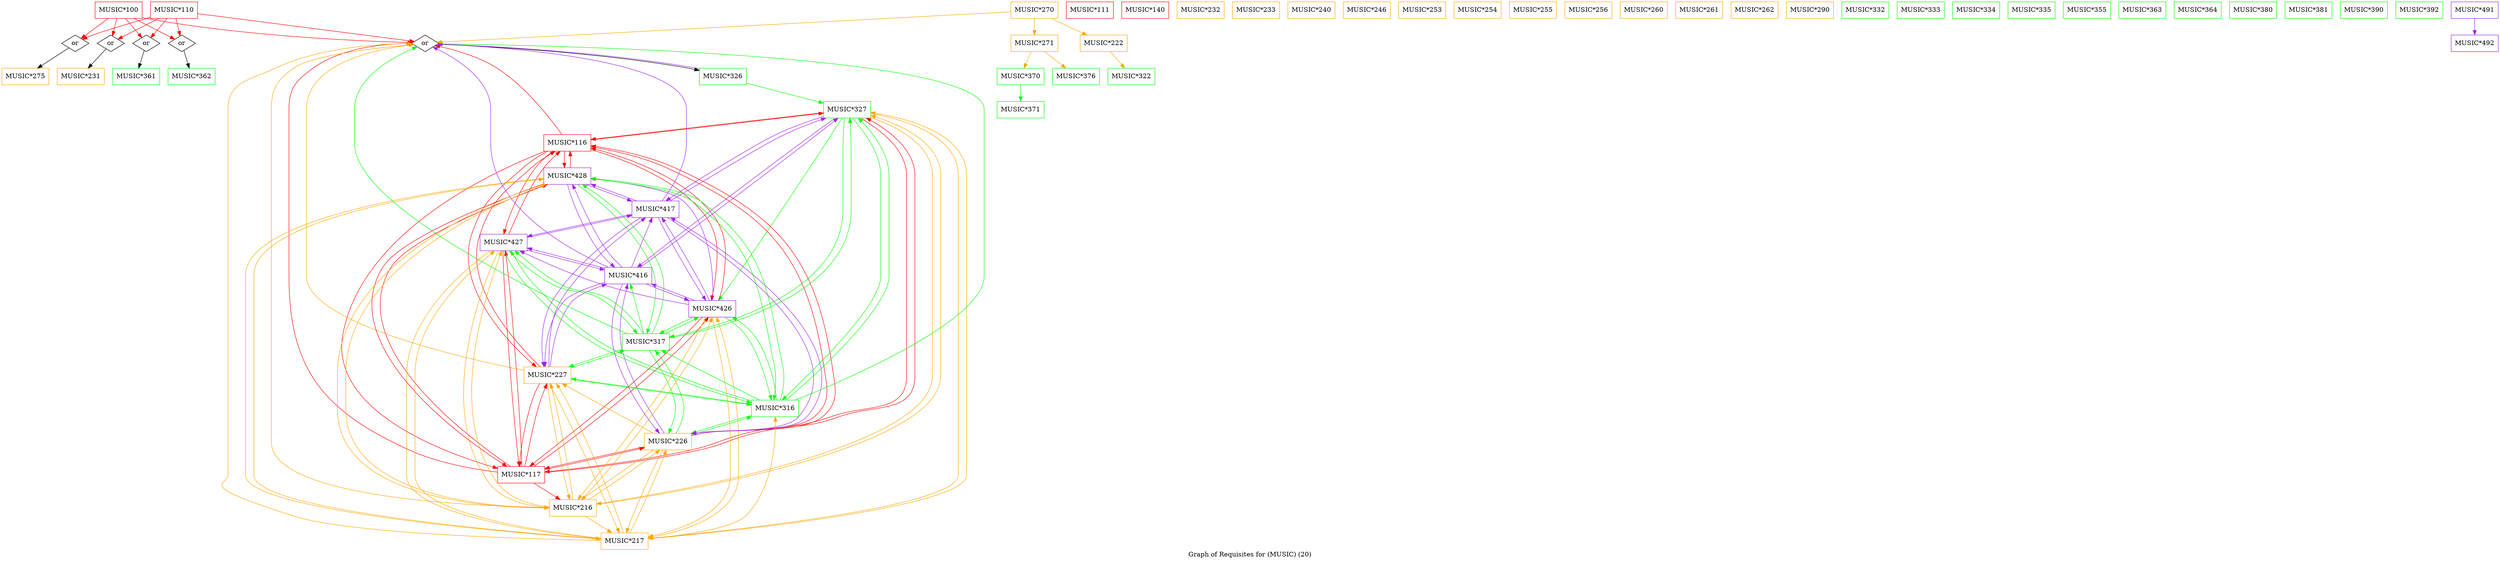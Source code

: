 strict digraph "" {
	graph [bb="0,0,5296,1211",
		label="Graph of Requisites for (MUSIC) (20)",
		lheight=0.21,
		lp="2648,11.5",
		lwidth=3.71
	];
	node [label="\N"];
	"MUSIC*100"	[color=red,
		height=0.5,
		pos="373,1193",
		shape=box,
		width=1.4167];
	or353	[height=0.5,
		label=or,
		pos="390,1121",
		shape=diamond,
		width=0.81703];
	"MUSIC*100" -> or353	[color=red,
		pos="e,386.31,1137.2 377.2,1174.7 379.23,1166.3 381.7,1156.2 383.93,1147"];
	or354	[height=0.5,
		label=or,
		pos="313,1121",
		shape=diamond,
		width=0.81703];
	"MUSIC*100" -> or354	[color=red,
		pos="e,322.61,1133.2 358.17,1174.7 349.41,1164.5 338.3,1151.5 329.29,1141"];
	or355	[height=0.5,
		label=or,
		pos="1318,1121",
		shape=diamond,
		width=0.81703];
	"MUSIC*100" -> or355	[color=red,
		pos="e,1292.9,1123.9 424.14,1188.2 594.34,1175.6 1139,1135.3 1282.9,1124.6"];
	or356	[height=0.5,
		label=or,
		pos="159,1121",
		shape=diamond,
		width=0.81703];
	"MUSIC*100" -> or356	[color=red,
		pos="e,174.77,1129.4 321.88,1177.2 278.85,1164.7 220.79,1147.4 198,1139 193.51,1137.3 188.8,1135.4 184.26,1133.5"];
	or357	[height=0.5,
		label=or,
		pos="236,1121",
		shape=diamond,
		width=0.81703];
	"MUSIC*100" -> or357	[color=red,
		pos="e,251.47,1129.9 339.49,1174.9 315.06,1162.4 282.52,1145.8 260.5,1134.5"];
	"MUSIC*231"	[color=orange,
		height=0.5,
		pos="411,1049",
		shape=box,
		width=1.4167];
	or353 -> "MUSIC*231"	[pos="e,405.84,1067.2 394.35,1105.5 396.83,1097.2 400.01,1086.6 402.93,1076.9"];
	"MUSIC*275"	[color=orange,
		height=0.5,
		pos="291,1049",
		shape=box,
		width=1.4167];
	or354 -> "MUSIC*275"	[pos="e,296.41,1067.2 308.44,1105.5 305.84,1097.2 302.51,1086.6 299.45,1076.9"];
	"MUSIC*326"	[color=green,
		height=0.5,
		pos="1357,1049",
		shape=box,
		width=1.4167];
	or355 -> "MUSIC*326"	[pos="e,1341.3,1067.5 1320.9,1104.5 1324.6,1096.2 1330.1,1085.7 1335.8,1076.2"];
	"MUSIC*361"	[color=green,
		height=0.5,
		pos="51,1049",
		shape=box,
		width=1.4167];
	or356 -> "MUSIC*361"	[pos="e,77.364,1067.1 145.32,1111.1 130.49,1101.5 106.23,1085.8 86.022,1072.7"];
	"MUSIC*362"	[color=green,
		height=0.5,
		pos="171,1049",
		shape=box,
		width=1.4167];
	or357 -> "MUSIC*362"	[pos="e,186.9,1067.1 225.84,1109.1 217.29,1099.9 204.74,1086.3 193.8,1074.6"];
	"MUSIC*326" -> or355	[color=purple,
		pos="e,1328.9,1109.4 1353.4,1067 1348.8,1077.2 1341.6,1090.3 1334.8,1100.8"];
	"MUSIC*327"	[color=green,
		height=0.5,
		pos="1631,977",
		shape=box,
		width=1.4167];
	"MUSIC*326" -> "MUSIC*327"	[color=green,
		pos="e,1579.6,991.14 1408.2,1034.9 1454,1023.2 1521.2,1006.1 1569.8,993.63"];
	"MUSIC*110"	[color=red,
		height=0.5,
		pos="253,1193",
		shape=box,
		width=1.4167];
	"MUSIC*110" -> or353	[color=red,
		pos="e,374.53,1129.9 286.51,1174.9 310.94,1162.4 343.48,1145.8 365.5,1134.5"];
	"MUSIC*110" -> or354	[color=red,
		pos="e,303.39,1133.2 267.83,1174.7 276.59,1164.5 287.7,1151.5 296.71,1141"];
	"MUSIC*110" -> or355	[color=red,
		pos="e,1291.2,1122.6 304.22,1176.7 307.17,1176 310.12,1175.5 313,1175 504.87,1143.2 1123.1,1126.6 1281,1122.8"];
	"MUSIC*110" -> or356	[color=red,
		pos="e,171.6,1131.4 229.76,1174.7 214.4,1163.3 194.45,1148.4 179.64,1137.4"];
	"MUSIC*110" -> or357	[color=red,
		pos="e,239.69,1137.2 248.8,1174.7 246.77,1166.3 244.3,1156.2 242.07,1147"];
	"MUSIC*111"	[color=red,
		height=0.5,
		pos="2245,1193",
		shape=box,
		width=1.4167];
	"MUSIC*116"	[color=red,
		height=0.5,
		pos="1278,905",
		shape=box,
		width=1.4167];
	"MUSIC*116" -> or355	[color=red,
		pos="e,1311.7,1106.8 1278.6,923.18 1279.9,952.92 1284,1015.7 1297,1067 1299.6,1077.3 1303.7,1088.3 1307.6,1097.5"];
	"MUSIC*117"	[color=red,
		height=0.5,
		pos="1092,185",
		shape=box,
		width=1.4167];
	"MUSIC*116" -> "MUSIC*117"	[color=red,
		pos="e,1041.6,203.1 1226.8,900.19 1097.2,889.5 761.2,854.93 684,779 613.29,709.46 640.55,661.38 628,563 609.3,416.38 729.81,403.62 845,\
311 891.12,273.92 904.31,265.94 957,239 980.84,226.81 1008.2,215.6 1032,206.66"];
	"MUSIC*226"	[color=orange,
		height=0.5,
		pos="1466,257",
		shape=box,
		width=1.4167];
	"MUSIC*116" -> "MUSIC*226"	[color=red,
		pos="e,1435.9,275.15 1227,903.19 1137,898.97 960,876.39 960,762 960,762 960,762 960,688 960,656.23 1365.6,331.33 1390,311 1401.9,301.05 \
1415.3,290.36 1427.6,281.21"];
	"MUSIC*227"	[color=orange,
		height=0.5,
		pos="1760,401",
		shape=box,
		width=1.4167];
	"MUSIC*116" -> "MUSIC*227"	[color=red,
		pos="e,1786.1,419.18 1329.5,901.89 1459.3,893.37 1798.6,850.49 1927,635 1976,552.81 1857.1,465.18 1794.8,424.79"];
	"MUSIC*116" -> "MUSIC*327"	[color=red,
		pos="e,1579.8,964.83 1329,915.18 1392.7,927.33 1501.4,948.84 1569.6,962.75"];
	"MUSIC*426"	[color=purple,
		height=0.5,
		pos="1505,545",
		shape=box,
		width=1.4167];
	"MUSIC*116" -> "MUSIC*426"	[color=red,
		pos="e,1481.3,563.16 1294.6,886.95 1305.7,877.53 1319.6,864.93 1329,851 1376.6,780.66 1351.2,744.88 1393,671 1414.9,632.42 1448.9,593.94 \
1473.9,570.08"];
	"MUSIC*427"	[color=purple,
		height=0.5,
		pos="1187,689",
		shape=box,
		width=1.4167];
	"MUSIC*116" -> "MUSIC*427"	[color=red,
		pos="e,1181.5,707.22 1243.5,886.82 1230.5,877.62 1217.1,865.24 1209,851 1184.8,808.62 1179.1,750.79 1180.7,717.22"];
	"MUSIC*428"	[color=purple,
		height=0.5,
		pos="1278,833",
		shape=box,
		width=1.4167];
	"MUSIC*116" -> "MUSIC*428"	[color=red,
		pos="e,1272.1,851.1 1272.1,886.7 1271.3,878.98 1271.1,869.71 1271.4,861.11"];
	"MUSIC*117" -> or355	[color=red,
		pos="e,1293.4,1118 1040.7,194.28 998.61,202.26 938.18,216.48 889,239 688.38,330.85 566,395.36 566,616 566,978 566,978 566,978 566,1052 \
1135,1104.7 1283.1,1117.2"];
	"MUSIC*117" -> "MUSIC*226"	[color=red,
		pos="e,1415,245.52 1143.3,194.72 1211.6,207.03 1332.1,229.55 1405,243.6"];
	"MUSIC*117" -> "MUSIC*227"	[color=red,
		pos="e,1752.5,382.93 1143.1,186.53 1227,188.58 1397.8,197.87 1535,239 1603.9,259.66 1621.6,269.01 1680,311 1705.8,329.55 1731,355.76 \
1746.3,374.93"];
	"MUSIC*117" -> "MUSIC*327"	[color=red,
		pos="e,1579.7,974.6 1074,203.07 974.5,292.14 508.41,707.57 749,923 779.69,950.48 1374.4,968.88 1569.6,974.32"];
	"MUSIC*117" -> "MUSIC*426"	[color=red,
		pos="e,1453.8,528.1 1104.4,203.15 1136.1,254.85 1222.6,410.56 1340,491 1349.2,497.29 1400.9,512.7 1444.1,525.29"];
	"MUSIC*117" -> "MUSIC*427"	[color=red,
		pos="e,1181.4,670.92 1097.7,203.05 1101,229.71 1101,282.89 1101,328 1101,402 1101,402 1101,402 1101,502.1 1154.1,612.32 1177.1,661.62"];
	"MUSIC*117" -> "MUSIC*428"	[color=red,
		pos="e,1254.7,814.93 1086.2,203.07 1073,228.91 1045,280.03 1045,328 1045,402 1045,402 1045,402 1045,543.46 1057.9,589.03 1136,707 1164.9,\
750.71 1213.7,787.07 1246,809.1"];
	"MUSIC*216"	[color=orange,
		height=0.5,
		pos="1092,113",
		shape=box,
		width=1.4167];
	"MUSIC*117" -> "MUSIC*216"	[color=red,
		pos="e,1092,131.1 1092,166.7 1092,158.98 1092,149.71 1092,141.11"];
	"MUSIC*226" -> "MUSIC*116"	[color=red,
		pos="e,1226.9,902.59 1451.6,275.15 1439.6,285.39 1422.7,298.75 1408,311 1383.6,331.33 978,656.23 978,688 978,762 978,762 978,762 978,\
867.63 1128.9,894.97 1216.8,901.86"];
	"MUSIC*226" -> "MUSIC*117"	[color=red,
		pos="e,1143.1,196.49 1414.7,247.28 1346.4,234.97 1225.9,212.46 1153,198.41"];
	"MUSIC*226" -> "MUSIC*227"	[color=orange,
		pos="e,1733.8,382.91 1517.1,269.44 1551.1,278.19 1596.1,292 1633,311 1656.7,323.21 1659.3,331.57 1681,347 1695.4,357.21 1711.5,368.13 \
1725.4,377.39"];
	"MUSIC*226" -> "MUSIC*216"	[color=orange,
		pos="e,1143.3,121.04 1438.9,238.93 1410.7,218.78 1365.2,185.65 1321,167 1266.5,144 1200.6,130.32 1153.4,122.63"];
	"MUSIC*217"	[color=orange,
		height=0.5,
		pos="1572,41",
		shape=box,
		width=1.4167];
	"MUSIC*226" -> "MUSIC*217"	[color=orange,
		pos="e,1559.6,59.232 1470.6,238.85 1485.6,201.44 1529.5,112.32 1554.5,67.98"];
	"MUSIC*316"	[color=green,
		height=0.5,
		pos="1466,329",
		shape=box,
		width=1.4167];
	"MUSIC*226" -> "MUSIC*316"	[color=green,
		pos="e,1471.9,310.7 1471.9,275.1 1472.7,282.79 1472.9,292.05 1472.6,300.67"];
	"MUSIC*317"	[color=green,
		height=0.5,
		pos="1672,473",
		shape=box,
		width=1.4167];
	"MUSIC*226" -> "MUSIC*317"	[color=green,
		pos="e,1671,454.74 1517.1,271.69 1540.3,280.33 1566.6,293.26 1586,311 1627.6,349.14 1656.6,409.81 1668,444.77"];
	"MUSIC*416"	[color=purple,
		height=0.5,
		pos="1675,617",
		shape=box,
		width=1.4167];
	"MUSIC*226" -> "MUSIC*416"	[color=purple,
		pos="e,1672.1,598.67 1497.4,275 1510.4,284.59 1524.7,297.35 1535,311 1588.4,381.77 1581.9,411.41 1621,491 1637.7,525.09 1657.5,564.13 \
1668.3,589.38"];
	"MUSIC*417"	[color=purple,
		height=0.5,
		pos="1519,761",
		shape=box,
		width=1.4167];
	"MUSIC*226" -> "MUSIC*417"	[color=purple,
		pos="e,1516.5,742.96 1445.9,275.03 1434.6,284.04 1421.6,296.3 1415,311 1408.4,325.59 1413.6,331.06 1415,347 1423.7,444.16 1428.1,468.96 \
1454,563 1471.2,625.46 1500.1,695.91 1513.2,733.32"];
	"MUSIC*227" -> or355	[color=orange,
		pos="e,1346.7,1120.4 1811.2,407.46 1885.9,418.57 2016,451.25 2016,544 2016,978 2016,978 2016,978 2016,1113.6 1504,1121.1 1357,1120.4"];
	"MUSIC*227" -> "MUSIC*116"	[color=red,
		pos="e,1329,902.43 1795.5,419.04 1862.7,456.31 1996.4,548.66 1945,635 1816.8,850.14 1478.4,893.23 1339.1,901.85"];
	"MUSIC*227" -> "MUSIC*117"	[color=red,
		pos="e,1143.2,186.86 1739.5,382.93 1720.5,363.68 1691.6,332.3 1662,311 1603.6,269.01 1585.9,259.66 1517,239 1391.2,201.29 1237.2,190.34 \
1153.3,187.21"];
	"MUSIC*227" -> "MUSIC*216"	[color=orange,
		pos="e,1143.2,120.88 1748.1,382.89 1738.8,363.59 1725.7,332.17 1706,311 1663.6,265.46 1642.4,265.23 1586,239 1438.8,170.53 1249.2,136.48 \
1153.3,122.35"];
	"MUSIC*227" -> "MUSIC*217"	[color=orange,
		pos="e,1623.1,49.776 1765.8,382.93 1779,357.09 1807,305.97 1807,258 1807,258 1807,258 1807,184 1807,102.02 1702.8,66.544 1633.1,51.804"];
	"MUSIC*227" -> "MUSIC*316"	[color=green,
		pos="e,1517.2,343.5 1709,389.06 1658.4,377.48 1580.9,359.08 1527,345.9"];
	"MUSIC*227" -> "MUSIC*317"	[color=green,
		pos="e,1699.7,454.7 1744.4,419.1 1734.2,427.97 1720.6,438.94 1707.8,448.59"];
	"MUSIC*227" -> "MUSIC*416"	[color=purple,
		pos="e,1689.6,598.9 1762,419.28 1759.1,437.37 1750.4,466.5 1741,491 1727.6,525.95 1709.2,565.03 1694.9,590.04"];
	"MUSIC*227" -> "MUSIC*417"	[color=purple,
		pos="e,1570,746.75 1767.9,419.16 1779.5,460.57 1791.7,567.58 1744,635 1704.5,690.77 1631.7,725.26 1579.5,743.53"];
	"MUSIC*327" -> "MUSIC*116"	[color=red,
		pos="e,1329.1,917.15 1579.7,966.78 1516,954.61 1407.4,933.12 1339.3,919.23"];
	"MUSIC*327" -> "MUSIC*117"	[color=red,
		pos="e,1068.6,203.07 1579.8,974.79 1393.6,970.01 762.64,951.33 731,923 495.82,712.41 935.92,310.7 1060.6,209.56"];
	"MUSIC*327" -> "MUSIC*426"	[color=green,
		pos="e,1496.9,563.2 1579.8,965.79 1516.2,949.79 1416,912.17 1416,834 1416,834 1416,834 1416,760 1416,740.26 1468.3,624.98 1492.7,572.28"];
	"MUSIC*327" -> "MUSIC*216"	[color=orange,
		pos="e,1060.7,131.13 1579.8,973.27 1392.1,962.29 754,917.79 754,834 754,834 754,834 754,688 754,557.7 942.91,269.78 1023,167 1031.4,156.25 \
1042.1,145.97 1052.7,137.36"];
	"MUSIC*327" -> "MUSIC*217"	[color=orange,
		pos="e,1623.1,44.628 1682.2,970.54 1735.6,963.95 1820.7,950.17 1890,923 2022.6,871.04 2110,832.42 2110,690 2110,690 2110,690 2110,184 \
2110,85.65 1774.5,54.254 1633.3,45.262"];
	"MUSIC*327" -> "MUSIC*316"	[color=green,
		pos="e,1517.2,331.43 1682.2,966.13 1794.9,941.97 2054,868.32 2054,690 2054,690 2054,690 2054,472 2054,363.75 1677.8,337.88 1527.2,331.82"];
	"MUSIC*327" -> "MUSIC*317"	[color=green,
		pos="e,1697.2,491.05 1637.1,958.68 1643.6,948.7 1652.7,935.66 1659,923 1718.8,802.53 1731.1,767.87 1752,635 1759.5,587.07 1762.6,567.57 \
1736,527 1728.2,515.1 1716.7,504.98 1705.6,496.86"];
	"MUSIC*327" -> "MUSIC*416"	[color=purple,
		pos="e,1668.3,635.1 1629.9,958.78 1633.5,916.24 1654.1,802.72 1663,707 1664.9,686.35 1665.6,662.9 1667.2,645.26"];
	"MUSIC*327" -> "MUSIC*417"	[color=purple,
		pos="e,1524.1,779.23 1618.1,958.85 1595.1,921.6 1548.5,833.07 1528.3,788.54"];
	"MUSIC*426" -> "MUSIC*116"	[color=red,
		pos="e,1310.7,886.95 1493.7,563.16 1474,585.98 1435.1,628.43 1411,671 1369.2,744.88 1394.6,780.66 1347,851 1339.5,862.1 1329.1,872.36 \
1318.6,880.83"];
	"MUSIC*426" -> "MUSIC*117"	[color=red,
		pos="e,1096.6,203.15 1454,531.94 1403.6,518.74 1332.9,498.45 1322,491 1211.1,414.96 1127.6,271.66 1100.7,212.54"];
	"MUSIC*426" -> "MUSIC*427"	[color=purple,
		pos="e,1221.9,670.9 1462.1,563.01 1436.9,573.15 1404.5,586.46 1376,599 1326,621.04 1269.3,647.98 1231.2,666.41"];
	"MUSIC*426" -> "MUSIC*428"	[color=purple,
		pos="e,1284.4,814.83 1470.2,563.2 1452.6,572.66 1431.3,585.25 1414,599 1379.5,626.36 1370.1,634.14 1346,671 1330.9,694.14 1302.9,765.86 \
1287.9,805.31"];
	"MUSIC*426" -> "MUSIC*216"	[color=orange,
		pos="e,1104.6,131.2 1486.2,526.93 1433.4,472.69 1280,300.07 1143,167 1133,157.32 1121.7,147.11 1112.1,138.27"];
	"MUSIC*426" -> "MUSIC*217"	[color=orange,
		pos="e,1623,50.055 1556.3,538.78 1675.4,525.72 1960,486.45 1960,402 1960,402 1960,402 1960,184 1960,114.61 1742.3,70.12 1633,51.704"];
	"MUSIC*426" -> "MUSIC*316"	[color=green,
		pos="e,1467.2,347.18 1499.6,526.77 1495.7,496.98 1493.3,434.11 1480,383 1477.7,374.17 1474.1,364.92 1470.9,356.66"];
	"MUSIC*426" -> "MUSIC*317"	[color=green,
		pos="e,1625.4,491.07 1540,526.88 1562,517.22 1590.8,505.09 1616,494.88"];
	"MUSIC*426" -> "MUSIC*416"	[color=purple,
		pos="e,1639.3,598.88 1552.3,563.07 1576.7,572.67 1606.1,584.74 1630.1,594.93"];
	"MUSIC*426" -> "MUSIC*417"	[color=purple,
		pos="e,1530.1,742.74 1535.2,563.13 1546.4,572.48 1557.5,585 1563,599 1572.5,623.25 1550.8,694.44 1534.2,733.54"];
	"MUSIC*427" -> "MUSIC*116"	[color=red,
		pos="e,1259.7,886.82 1192.1,707.22 1196.1,738.1 1200.2,804.03 1227,851 1233.3,862.02 1242.7,871.91 1251.8,880.09"];
	"MUSIC*427" -> "MUSIC*117"	[color=red,
		pos="e,1086.3,203.05 1172.6,670.92 1143.6,627.55 1083,509 1083,402 1083,402 1083,402 1083,328 1083,288 1083,241.65 1085.3,213.08"];
	"MUSIC*427" -> "MUSIC*216"	[color=orange,
		pos="e,1058.2,131.2 1160.8,670.8 1150.1,660.97 1138.4,648.03 1130,635 1054.1,517.69 1032.6,483.75 1004,347 987.53,268.26 980.77,235.47 \
1023,167 1029.9,155.89 1039.7,145.8 1050,137.48"];
	"MUSIC*427" -> "MUSIC*217"	[color=orange,
		pos="e,1520.6,43.67 1149.3,670.83 1133.9,661.47 1116.8,648.95 1104,635 1078.8,607.57 1078.2,596.09 1061,563 964.95,377.73 861.53,227.2 \
1023,95 1059.8,64.866 1374.7,49.29 1510.4,44.058"];
	"MUSIC*427" -> "MUSIC*316"	[color=green,
		pos="e,1442.4,347.03 1190.2,670.78 1202,640.47 1236.3,576.12 1273,527 1323.6,459.37 1394.3,389.19 1434.8,353.67"];
	"MUSIC*427" -> "MUSIC*317"	[color=green,
		pos="e,1621,481.42 1198.3,670.75 1216.3,651.63 1251.2,620.62 1285,599 1347.6,558.92 1365.8,551.6 1436,527 1493.8,506.75 1562.5,491.93 \
1610.9,483.19"];
	"MUSIC*427" -> "MUSIC*416"	[color=purple,
		pos="e,1623.7,624.76 1238,680.04 1328.5,666.63 1516.4,639.67 1613.7,626.14"];
	"MUSIC*427" -> "MUSIC*417"	[color=purple,
		pos="e,1467.9,748.13 1238.3,699.78 1297.6,711.81 1395,732.3 1458.1,745.99"];
	"MUSIC*428" -> "MUSIC*116"	[color=red,
		pos="e,1283.9,886.7 1283.9,851.1 1284.7,858.79 1284.9,868.05 1284.6,876.67"];
	"MUSIC*428" -> "MUSIC*117"	[color=red,
		pos="e,1074.6,203.07 1241.8,814.93 1205.1,793.84 1149.6,754.82 1118,707 1039.9,589.03 1027,543.46 1027,402 1027,402 1027,402 1027,328 \
1027,284.72 1049.8,238.87 1068.6,211.34"];
	"MUSIC*428" -> "MUSIC*216"	[color=orange,
		pos="e,1051.4,131.12 1226.9,818.98 1200.5,810.12 1168.8,796.76 1144,779 969.42,654.09 898.6,619.53 822,419 773.31,291.54 951.74,180.65 \
1042.4,135.53"];
	"MUSIC*428" -> "MUSIC*217"	[color=orange,
		pos="e,1520.5,41.956 1226.8,830.35 1085,824.29 698,797.64 698,690 698,690 698,690 698,616 698,352.28 745.9,212.51 982,95 1072.9,49.742 \
1378,42.868 1510.2,42.013"];
	"MUSIC*428" -> "MUSIC*316"	[color=green,
		pos="e,1453.7,347.25 1274.5,814.78 1275.7,796.73 1281.8,767.63 1289,743 1333,592.09 1412.9,420.72 1448.6,356.31"];
	"MUSIC*428" -> "MUSIC*317"	[color=green,
		pos="e,1681.8,491.23 1329.1,828.24 1410.4,821.82 1564.5,806.66 1612,779 1682.5,737.93 1699.2,712.1 1726,635 1742.9,586.54 1709.1,531.02 \
1687.5,499.47"];
	"MUSIC*428" -> "MUSIC*416"	[color=purple,
		pos="e,1665,635.19 1329.2,827.59 1402.2,820.79 1531.3,805.66 1570,779 1617.6,746.15 1645.4,681.28 1660.9,644.71"];
	"MUSIC*428" -> "MUSIC*417"	[color=purple,
		pos="e,1467.7,775.31 1329.3,815.41 1366.9,804.12 1418.1,789.25 1457.9,778.07"];
	"MUSIC*216" -> or355	[color=orange,
		pos="e,1291,1119.5 1040.7,127.66 1009.6,136.86 969.57,150.34 936,167 694.47,286.86 528,346.36 528,616 528,978 528,978 528,978 528,1053.2 \
600.53,1043.5 672,1067 786.4,1104.6 1161.1,1116.4 1280.8,1119.2"];
	"MUSIC*216" -> "MUSIC*226"	[color=orange,
		pos="e,1451.6,238.93 1143,119.04 1194.4,125.68 1274.6,139.85 1339,167 1378.7,183.76 1419.4,212.2 1443.9,232.42"];
	"MUSIC*216" -> "MUSIC*227"	[color=orange,
		pos="e,1761.1,382.89 1143.1,119.44 1237.9,131.47 1445.5,165.28 1604,239 1660.4,265.23 1681.6,265.46 1724,311 1740.6,328.86 1752.6,354.03 \
1758.5,373.04"];
	"MUSIC*216" -> "MUSIC*327"	[color=orange,
		pos="e,1579.9,972.86 1076.8,131.13 1065.8,140.75 1051.5,153.52 1041,167 960.91,269.78 772,557.7 772,688 772,834 772,834 772,834 772,915.34 \
1373.2,959.64 1569.7,972.22"];
	"MUSIC*216" -> "MUSIC*426"	[color=orange,
		pos="e,1493.9,526.93 1120.3,131.2 1133.2,141.35 1148.2,154.6 1161,167 1291.8,294.1 1437.6,457.26 1487.5,518.92"];
	"MUSIC*216" -> "MUSIC*427"	[color=orange,
		pos="e,1176.5,670.57 1074.4,131.2 1063.3,140.48 1049.7,152.92 1041,167 998.77,235.47 1005.5,268.26 1022,347 1050.6,483.75 1072.1,517.69 \
1148,635 1154.3,644.79 1162.5,654.54 1169.8,662.95"];
	"MUSIC*216" -> "MUSIC*428"	[color=orange,
		pos="e,1231.9,814.9 1060.5,131.12 982.26,173.06 789.64,287.16 840,419 916.6,619.53 987.42,654.09 1162,779 1180.4,792.14 1202.5,802.87 \
1222.5,811.15"];
	"MUSIC*216" -> "MUSIC*217"	[color=orange,
		pos="e,1520.6,49.49 1143.4,104.51 1232.4,91.526 1415,64.903 1510.5,50.962"];
	"MUSIC*217" -> or355	[color=orange,
		pos="e,1290.6,1119.5 1520.9,43.255 1306.4,49.184 490,78.673 490,184 490,978 490,978 490,978 490,1025.5 507.98,1043.1 549,1067 612.61,\
1104 1134.8,1116.6 1280.4,1119.3"];
	"MUSIC*217" -> "MUSIC*226"	[color=orange,
		pos="e,1478.4,238.85 1567.3,59.232 1552.4,96.716 1508.4,185.84 1483.4,230.12"];
	"MUSIC*217" -> "MUSIC*227"	[color=orange,
		pos="e,1777.4,382.93 1623.2,47.738 1697.2,59.457 1825,93.204 1825,184 1825,258 1825,258 1825,258 1825,301.28 1802.2,347.13 1783.4,374.66"];
	"MUSIC*217" -> "MUSIC*327"	[color=orange,
		pos="e,1682.1,972.06 1623.2,44.154 1760.8,51.495 2128,81.104 2128,184 2128,690 2128,690 2128,690 2128,832.42 2040.6,871.04 1908,923 1837.1,\
950.79 1749.7,964.57 1692.1,970.98"];
	"MUSIC*217" -> "MUSIC*426"	[color=orange,
		pos="e,1556.4,539.71 1623.3,48.6 1732.7,64.738 1978,110.34 1978,184 1978,402 1978,402 1978,402 1978,486.28 1694.6,525.56 1566.4,538.7"];
	"MUSIC*217" -> "MUSIC*427"	[color=orange,
		pos="e,1165.5,670.83 1521,43.999 1395.1,49.172 1077.9,64.753 1041,95 879.53,227.2 982.95,377.73 1079,563 1096.2,596.09 1096.8,607.57 \
1122,635 1132.3,646.23 1145.4,656.53 1157.2,665"];
	"MUSIC*217" -> "MUSIC*428"	[color=orange,
		pos="e,1227,829.98 1520.8,42.004 1398.1,42.822 1091.2,49.588 1000,95 763.9,212.51 716,352.28 716,616 716,690 716,690 716,690 716,793.12 \
1071.2,821.91 1216.9,829.47"];
	"MUSIC*217" -> "MUSIC*316"	[color=orange,
		pos="e,1491.9,310.9 1572.4,59.19 1572.7,99.784 1568.8,203.54 1526,275 1519.4,286.09 1509.6,296.11 1499.9,304.38"];
	"MUSIC*316" -> or355	[color=green,
		pos="e,1302.3,1112.6 1415,342.65 1300.3,374.38 1026.1,469.61 946,671 863.73,877.92 1197.5,1060.7 1293.1,1108.1"];
	"MUSIC*316" -> "MUSIC*226"	[color=green,
		pos="e,1460.1,275.1 1460.1,310.7 1459.3,302.98 1459.1,293.71 1459.4,285.11"];
	"MUSIC*316" -> "MUSIC*227"	[color=green,
		pos="e,1708.8,386.5 1517.4,341.04 1568.1,352.63 1645.3,370.97 1699,384.11"];
	"MUSIC*316" -> "MUSIC*327"	[color=green,
		pos="e,1682.1,968.02 1517.3,331.15 1663.5,335.85 2072,359.2 2072,472 2072,690 2072,690 2072,690 2072,868.26 1813.1,941.92 1692,966.1"];
	"MUSIC*316" -> "MUSIC*426"	[color=green,
		pos="e,1510.5,526.77 1483,347.18 1489,357.32 1494.8,370.57 1498,383 1509.9,428.92 1513.1,484.33 1511.3,516.72"];
	"MUSIC*316" -> "MUSIC*427"	[color=green,
		pos="e,1200.9,670.78 1452.8,347.03 1421.8,379.82 1345,454.86 1291,527 1257.4,571.9 1225.9,629.52 1206.2,662.24"];
	"MUSIC*316" -> "MUSIC*428"	[color=green,
		pos="e,1287.9,814.78 1461.3,347.25 1439.2,403.07 1353.3,584.35 1307,743 1301,763.59 1295.7,787.3 1290.8,805.07"];
	"MUSIC*316" -> "MUSIC*317"	[color=green,
		pos="e,1647.8,454.79 1491.7,347.05 1507.2,357.38 1527.3,370.86 1545,383 1577.3,405.16 1613.9,430.89 1639.5,448.97"];
	"MUSIC*317" -> or355	[color=green,
		pos="e,1344.8,1119.2 1722,491.01 1794.9,519.37 1922,583.73 1922,688 1922,978 1922,978 1922,978 1922,1038.8 1873.9,1042.9 1818,1067 1734.5,\
1103 1455.7,1115.5 1354.8,1118.9"];
	"MUSIC*317" -> "MUSIC*226"	[color=green,
		pos="e,1509,275.04 1660.6,454.74 1644.4,422.61 1613.9,353.09 1568,311 1553.7,297.86 1535.5,287.35 1518.4,279.28"];
	"MUSIC*317" -> "MUSIC*227"	[color=green,
		pos="e,1732.6,419.1 1687.8,454.7 1698.1,445.8 1711.7,434.82 1724.4,425.2"];
	"MUSIC*317" -> "MUSIC*327"	[color=green,
		pos="e,1653,958.68 1713.6,491.05 1728.7,499.93 1744.2,512.07 1754,527 1780.6,567.57 1777.5,587.07 1770,635 1749.1,767.87 1736.8,802.53 \
1677,923 1672.3,932.5 1666,942.21 1659.5,950.67"];
	"MUSIC*317" -> "MUSIC*426"	[color=green,
		pos="e,1551.7,526.88 1637.2,491.07 1615.2,500.71 1586.3,512.85 1561.2,523.06"];
	"MUSIC*317" -> "MUSIC*427"	[color=green,
		pos="e,1211.4,670.75 1621,484.03 1576.2,492.87 1510,507.39 1454,527 1383.8,551.6 1365.6,558.92 1303,599 1272.9,618.26 1241.9,644.96 1219.3,\
664.08"];
	"MUSIC*317" -> "MUSIC*428"	[color=green,
		pos="e,1329.1,829.06 1692.8,491.23 1720.3,520.52 1762.4,581.99 1744,635 1717.2,712.1 1700.5,737.93 1630,779 1582.2,806.81 1426.7,821.98 \
1339.2,828.35"];
	"MUSIC*317" -> "MUSIC*416"	[color=green,
		pos="e,1674.6,598.87 1672.4,491.19 1672.9,515.42 1673.8,559.89 1674.4,588.68"];
	"MUSIC*416" -> or355	[color=purple,
		pos="e,1344.5,1119.1 1726.1,629.02 1788,645.72 1884,683.89 1884,760 1884,978 1884,978 1884,978 1884,1087.5 1480.3,1113.3 1354.8,1118.7"];
	"MUSIC*416" -> "MUSIC*226"	[color=purple,
		pos="e,1481.4,275 1660.1,598.67 1644.8,574.59 1622,529.61 1603,491 1563.9,411.41 1570.4,381.77 1517,311 1509,300.34 1498.5,290.21 1489,\
281.72"];
	"MUSIC*416" -> "MUSIC*227"	[color=purple,
		pos="e,1748.5,419.28 1677.6,598.9 1686.4,575.08 1707.9,530.42 1723,491 1730.9,470.42 1738.3,446.58 1744.9,428.75"];
	"MUSIC*416" -> "MUSIC*327"	[color=purple,
		pos="e,1638.8,958.78 1681.7,635.1 1683.9,653.05 1683.3,682.06 1681,707 1672.7,796.18 1654.2,900.81 1641.5,949.09"];
	"MUSIC*416" -> "MUSIC*426"	[color=purple,
		pos="e,1540.6,563.07 1627.5,598.88 1603.2,589.26 1573.7,577.19 1549.8,567.01"];
	"MUSIC*416" -> "MUSIC*427"	[color=purple,
		pos="e,1238.4,681.22 1623.7,626 1533.1,639.42 1345.7,666.32 1248.4,679.84"];
	"MUSIC*416" -> "MUSIC*428"	[color=purple,
		pos="e,1329,828.61 1675.1,635.19 1668.5,668.8 1640.1,743.07 1588,779 1549,805.88 1418.1,821.04 1339.3,827.76"];
	"MUSIC*416" -> "MUSIC*417"	[color=purple,
		pos="e,1530.1,742.82 1641.7,635.23 1625.2,644.61 1605.6,657.12 1590,671 1568.8,689.84 1549.1,715.47 1535.9,734.39"];
	"MUSIC*417" -> or355	[color=purple,
		pos="e,1346.8,1120.6 1549,779.14 1612.4,817.56 1749.6,913.58 1691,995 1612.9,1103.5 1436.1,1119.2 1357.2,1120.5"];
	"MUSIC*417" -> "MUSIC*226"	[color=purple,
		pos="e,1429.6,275.03 1506.3,742.96 1487.6,709.23 1454.8,631.33 1436,563 1410.1,468.96 1405.7,444.16 1397,347 1395.6,331.06 1390.4,325.59 \
1397,311 1402.2,299.4 1411.4,289.32 1421.4,281.16"];
	"MUSIC*417" -> "MUSIC*227"	[color=purple,
		pos="e,1758.9,419.16 1567.3,742.94 1615.3,724.52 1687,690.18 1726,635 1770.2,572.58 1763,476.24 1759.6,429.42"];
	"MUSIC*417" -> "MUSIC*327"	[color=purple,
		pos="e,1625.9,958.85 1531.9,779.23 1555,816.56 1601.6,905.09 1621.8,949.56"];
	"MUSIC*417" -> "MUSIC*426"	[color=purple,
		pos="e,1519.1,563.13 1520.4,742.74 1528.9,706.85 1555.3,625.3 1545,599 1540.8,588.39 1533.5,578.63 1526.1,570.45"];
	"MUSIC*417" -> "MUSIC*427"	[color=purple,
		pos="e,1238.1,701.87 1468,750.27 1408.7,738.25 1311.1,717.72 1247.9,704.01"];
	"MUSIC*417" -> "MUSIC*428"	[color=purple,
		pos="e,1329,818.75 1467.9,778.53 1430.2,789.85 1378.8,804.78 1338.9,815.99"];
	"MUSIC*140"	[color=red,
		height=0.5,
		pos="2365,1193",
		shape=box,
		width=1.4167];
	"MUSIC*222"	[color=orange,
		height=0.5,
		pos="2275,1121",
		shape=box,
		width=1.4167];
	"MUSIC*322"	[color=green,
		height=0.5,
		pos="2335,1049",
		shape=box,
		width=1.4167];
	"MUSIC*222" -> "MUSIC*322"	[color=orange,
		pos="e,2320.3,1067.1 2289.8,1102.7 2297,1094.3 2305.8,1084.1 2313.7,1074.9"];
	"MUSIC*270"	[color=orange,
		height=0.5,
		pos="2125,1193",
		shape=box,
		width=1.4167];
	"MUSIC*270" -> or355	[color=orange,
		pos="e,1342.5,1124.1 2073.9,1187.6 1922.7,1174.5 1480.3,1136.1 1352.8,1125"];
	"MUSIC*270" -> "MUSIC*222"	[color=orange,
		pos="e,2238.4,1139.1 2161.7,1174.9 2182,1165.4 2207.5,1153.5 2229.1,1143.4"];
	"MUSIC*271"	[color=orange,
		height=0.5,
		pos="2125,1121",
		shape=box,
		width=1.4167];
	"MUSIC*270" -> "MUSIC*271"	[color=orange,
		pos="e,2125,1139.1 2125,1174.7 2125,1167 2125,1157.7 2125,1149.1"];
	"MUSIC*370"	[color=green,
		height=0.5,
		pos="2215,1049",
		shape=box,
		width=1.4167];
	"MUSIC*271" -> "MUSIC*370"	[color=orange,
		pos="e,2193,1067.1 2147.2,1102.7 2158.6,1093.9 2172.5,1083 2184.8,1073.5"];
	"MUSIC*376"	[color=green,
		height=0.5,
		pos="2095,1049",
		shape=box,
		width=1.4167];
	"MUSIC*271" -> "MUSIC*376"	[color=orange,
		pos="e,2102.3,1067.1 2117.6,1102.7 2114.2,1094.8 2110.1,1085.3 2106.4,1076.5"];
	"MUSIC*371"	[color=green,
		height=0.5,
		pos="2215,977",
		shape=box,
		width=1.4167];
	"MUSIC*370" -> "MUSIC*371"	[color=green,
		pos="e,2215,995.1 2215,1030.7 2215,1023 2215,1013.7 2215,1005.1"];
	"MUSIC*232"	[color=orange,
		height=0.5,
		pos="2485,1193",
		shape=box,
		width=1.4167];
	"MUSIC*233"	[color=orange,
		height=0.5,
		pos="2605,1193",
		shape=box,
		width=1.4167];
	"MUSIC*240"	[color=orange,
		height=0.5,
		pos="2725,1193",
		shape=box,
		width=1.4167];
	"MUSIC*246"	[color=orange,
		height=0.5,
		pos="2845,1193",
		shape=box,
		width=1.4167];
	"MUSIC*253"	[color=orange,
		height=0.5,
		pos="2965,1193",
		shape=box,
		width=1.4167];
	"MUSIC*254"	[color=orange,
		height=0.5,
		pos="3085,1193",
		shape=box,
		width=1.4167];
	"MUSIC*255"	[color=orange,
		height=0.5,
		pos="3205,1193",
		shape=box,
		width=1.4167];
	"MUSIC*256"	[color=orange,
		height=0.5,
		pos="3325,1193",
		shape=box,
		width=1.4167];
	"MUSIC*260"	[color=orange,
		height=0.5,
		pos="3445,1193",
		shape=box,
		width=1.4167];
	"MUSIC*261"	[color=orange,
		height=0.5,
		pos="3565,1193",
		shape=box,
		width=1.4167];
	"MUSIC*262"	[color=orange,
		height=0.5,
		pos="3685,1193",
		shape=box,
		width=1.4167];
	"MUSIC*290"	[color=orange,
		height=0.5,
		pos="3805,1193",
		shape=box,
		width=1.4167];
	"MUSIC*332"	[color=green,
		height=0.5,
		pos="3925,1193",
		shape=box,
		width=1.4167];
	"MUSIC*333"	[color=green,
		height=0.5,
		pos="4045,1193",
		shape=box,
		width=1.4167];
	"MUSIC*334"	[color=green,
		height=0.5,
		pos="4165,1193",
		shape=box,
		width=1.4167];
	"MUSIC*335"	[color=green,
		height=0.5,
		pos="4285,1193",
		shape=box,
		width=1.4167];
	"MUSIC*355"	[color=green,
		height=0.5,
		pos="4405,1193",
		shape=box,
		width=1.4167];
	"MUSIC*363"	[color=green,
		height=0.5,
		pos="4525,1193",
		shape=box,
		width=1.4167];
	"MUSIC*364"	[color=green,
		height=0.5,
		pos="4645,1193",
		shape=box,
		width=1.4167];
	"MUSIC*380"	[color=green,
		height=0.5,
		pos="4765,1193",
		shape=box,
		width=1.4167];
	"MUSIC*381"	[color=green,
		height=0.5,
		pos="4885,1193",
		shape=box,
		width=1.4167];
	"MUSIC*390"	[color=green,
		height=0.5,
		pos="5005,1193",
		shape=box,
		width=1.4167];
	"MUSIC*392"	[color=green,
		height=0.5,
		pos="5125,1193",
		shape=box,
		width=1.4167];
	"MUSIC*491"	[color=purple,
		height=0.5,
		pos="5245,1193",
		shape=box,
		width=1.4167];
	"MUSIC*492"	[color=purple,
		height=0.5,
		pos="5245,1121",
		shape=box,
		width=1.4167];
	"MUSIC*491" -> "MUSIC*492"	[color=purple,
		pos="e,5245,1139.1 5245,1174.7 5245,1167 5245,1157.7 5245,1149.1"];
}
